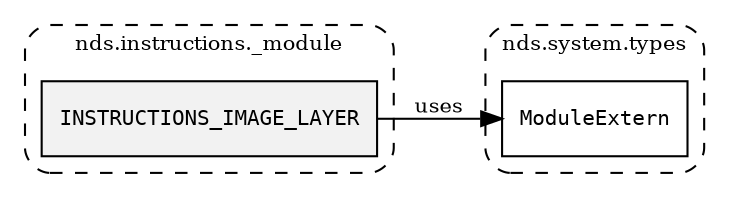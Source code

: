 /**
 * This dot file creates symbol collaboration diagram for INSTRUCTIONS_IMAGE_LAYER.
 */
digraph ZSERIO
{
    node [shape=box, fontsize=10];
    rankdir="LR";
    fontsize=10;
    tooltip="INSTRUCTIONS_IMAGE_LAYER collaboration diagram";

    subgraph "cluster_nds.instructions._module"
    {
        style="dashed, rounded";
        label="nds.instructions._module";
        tooltip="Package nds.instructions._module";
        href="../../../content/packages/nds.instructions._module.html#Package-nds-instructions-_module";
        target="_parent";

        "INSTRUCTIONS_IMAGE_LAYER" [style="filled", fillcolor="#0000000D", target="_parent", label=<<font face="monospace"><table align="center" border="0" cellspacing="0" cellpadding="0"><tr><td href="../../../content/packages/nds.instructions._module.html#Constant-INSTRUCTIONS_IMAGE_LAYER" title="Constant defined in nds.instructions._module">INSTRUCTIONS_IMAGE_LAYER</td></tr></table></font>>];
    }

    subgraph "cluster_nds.system.types"
    {
        style="dashed, rounded";
        label="nds.system.types";
        tooltip="Package nds.system.types";
        href="../../../content/packages/nds.system.types.html#Package-nds-system-types";
        target="_parent";

        "ModuleExtern" [target="_parent", label=<<font face="monospace"><table align="center" border="0" cellspacing="0" cellpadding="0"><tr><td href="../../../content/packages/nds.system.types.html#Subtype-ModuleExtern" title="Subtype defined in nds.system.types">ModuleExtern</td></tr></table></font>>];
    }

    "INSTRUCTIONS_IMAGE_LAYER" -> "ModuleExtern" [label="uses", fontsize=10];
}

